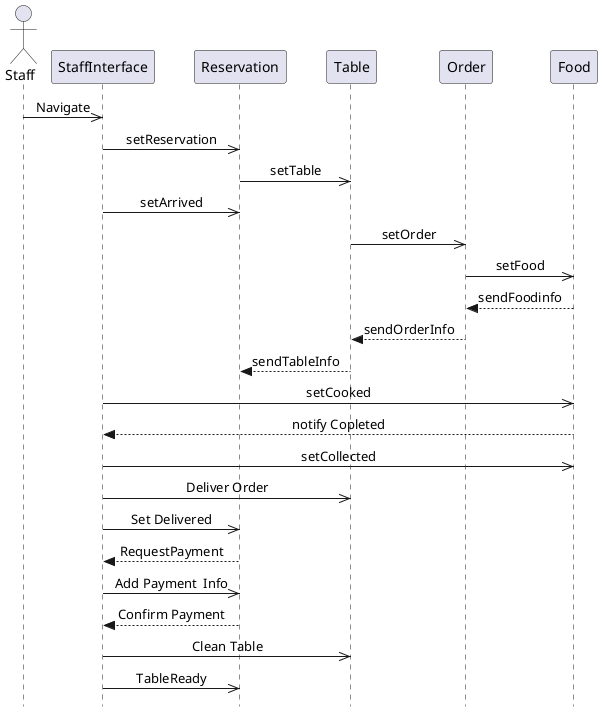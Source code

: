 @startuml

skinparam Style strictuml
skinparam SequenceMessageAlignment center

Actor Staff as st

st ->> StaffInterface : Navigate

StaffInterface ->> Reservation : setReservation

Reservation ->> Table : setTable

StaffInterface ->> Reservation: setArrived

Table ->> Order : setOrder

Order ->> Food : setFood

Food --> Order : sendFoodinfo

Order --> Table : sendOrderInfo

Table --> Reservation : sendTableInfo

StaffInterface ->> Food : setCooked

Food --> StaffInterface : notify Copleted

StaffInterface ->> Food : setCollected

StaffInterface ->> Table : Deliver Order

StaffInterface ->> Reservation : Set Delivered


Reservation --> StaffInterface : RequestPayment

StaffInterface ->> Reservation : Add Payment  Info

Reservation --> StaffInterface : Confirm Payment

StaffInterface ->> Table :Clean Table

StaffInterface ->> Reservation : TableReady

@enduml
